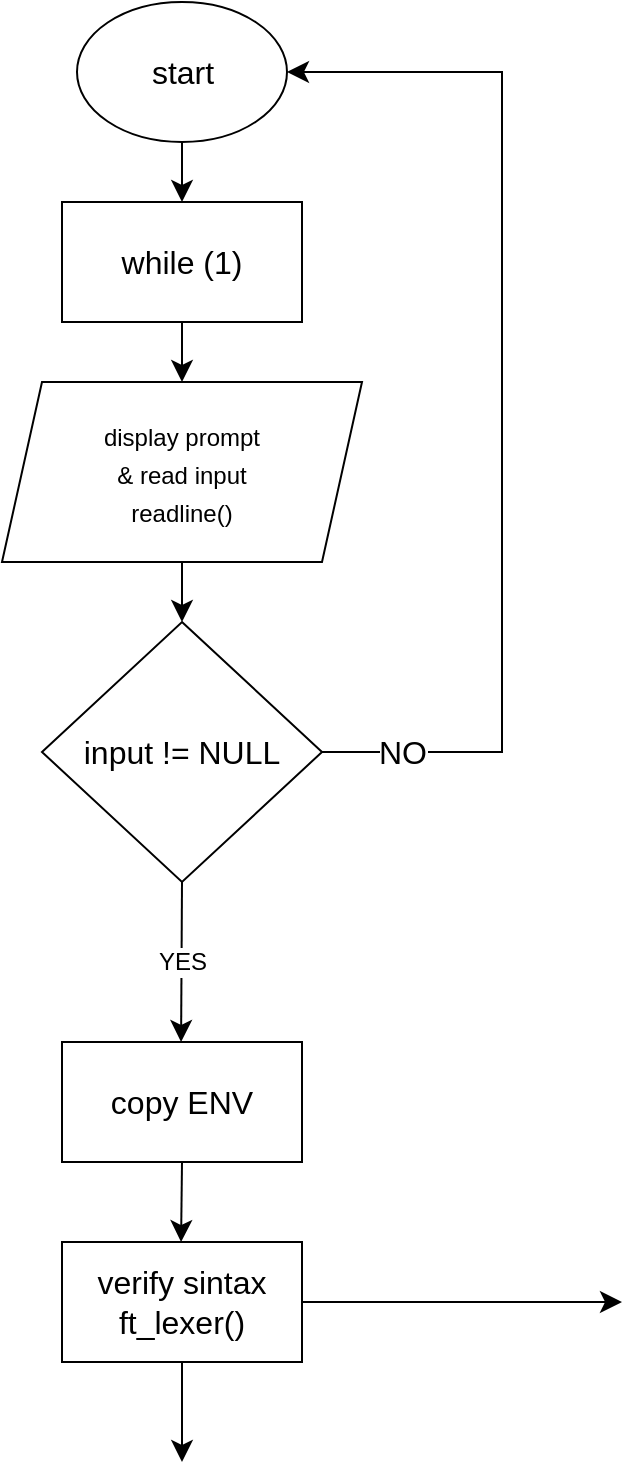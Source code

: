 <mxfile version="21.5.0" type="github" pages="3">
  <diagram name="Página-1" id="d-G08fzbihPEks3xF1cN">
    <mxGraphModel dx="1221" dy="717" grid="1" gridSize="10" guides="1" tooltips="1" connect="1" arrows="1" fold="1" page="1" pageScale="1" pageWidth="827" pageHeight="1169" math="0" shadow="0">
      <root>
        <mxCell id="0" />
        <mxCell id="1" parent="0" />
        <mxCell id="qyAm-WjNl37klucpEauy-3" style="edgeStyle=none;curved=1;rounded=0;orthogonalLoop=1;jettySize=auto;html=1;fontSize=12;startSize=8;endSize=8;" parent="1" source="qyAm-WjNl37klucpEauy-2" edge="1">
          <mxGeometry relative="1" as="geometry">
            <mxPoint x="150" y="130" as="targetPoint" />
          </mxGeometry>
        </mxCell>
        <mxCell id="qyAm-WjNl37klucpEauy-2" value="start" style="ellipse;whiteSpace=wrap;html=1;fontSize=16;" parent="1" vertex="1">
          <mxGeometry x="97.5" y="30" width="105" height="70" as="geometry" />
        </mxCell>
        <mxCell id="qyAm-WjNl37klucpEauy-10" style="edgeStyle=none;curved=1;rounded=0;orthogonalLoop=1;jettySize=auto;html=1;fontSize=12;startSize=8;endSize=8;" parent="1" source="qyAm-WjNl37klucpEauy-5" edge="1">
          <mxGeometry relative="1" as="geometry">
            <mxPoint x="150" y="340" as="targetPoint" />
          </mxGeometry>
        </mxCell>
        <mxCell id="qyAm-WjNl37klucpEauy-5" value="&lt;font style=&quot;font-size: 12px;&quot;&gt;display prompt &lt;br&gt;&amp;amp; read input&lt;br&gt;readline()&lt;br&gt;&lt;/font&gt;" style="shape=parallelogram;perimeter=parallelogramPerimeter;whiteSpace=wrap;html=1;fixedSize=1;fontSize=16;" parent="1" vertex="1">
          <mxGeometry x="60" y="220" width="180" height="90" as="geometry" />
        </mxCell>
        <mxCell id="qyAm-WjNl37klucpEauy-9" style="edgeStyle=none;curved=1;rounded=0;orthogonalLoop=1;jettySize=auto;html=1;exitX=0.5;exitY=1;exitDx=0;exitDy=0;fontSize=12;startSize=8;endSize=8;" parent="1" edge="1">
          <mxGeometry relative="1" as="geometry">
            <mxPoint x="150" y="220" as="targetPoint" />
            <mxPoint x="150" y="190" as="sourcePoint" />
          </mxGeometry>
        </mxCell>
        <mxCell id="qyAm-WjNl37klucpEauy-8" style="edgeStyle=none;curved=1;rounded=0;orthogonalLoop=1;jettySize=auto;html=1;entryX=0.5;entryY=0;entryDx=0;entryDy=0;fontSize=12;startSize=8;endSize=8;" parent="1" source="qyAm-WjNl37klucpEauy-5" target="qyAm-WjNl37klucpEauy-5" edge="1">
          <mxGeometry relative="1" as="geometry" />
        </mxCell>
        <mxCell id="qyAm-WjNl37klucpEauy-11" value="while (1)" style="rounded=0;whiteSpace=wrap;html=1;fontSize=16;" parent="1" vertex="1">
          <mxGeometry x="90" y="130" width="120" height="60" as="geometry" />
        </mxCell>
        <mxCell id="qyAm-WjNl37klucpEauy-18" style="edgeStyle=orthogonalEdgeStyle;rounded=0;orthogonalLoop=1;jettySize=auto;html=1;entryX=1;entryY=0.5;entryDx=0;entryDy=0;fontSize=12;startSize=8;endSize=8;" parent="1" source="qyAm-WjNl37klucpEauy-13" target="qyAm-WjNl37klucpEauy-2" edge="1">
          <mxGeometry relative="1" as="geometry">
            <Array as="points">
              <mxPoint x="310" y="405" />
              <mxPoint x="310" y="65" />
            </Array>
          </mxGeometry>
        </mxCell>
        <mxCell id="qyAm-WjNl37klucpEauy-19" value="NO" style="edgeLabel;html=1;align=center;verticalAlign=middle;resizable=0;points=[];fontSize=16;" parent="qyAm-WjNl37klucpEauy-18" vertex="1" connectable="0">
          <mxGeometry x="-0.78" relative="1" as="geometry">
            <mxPoint x="-19" as="offset" />
          </mxGeometry>
        </mxCell>
        <mxCell id="qyAm-WjNl37klucpEauy-25" value="YES" style="edgeStyle=none;curved=1;rounded=0;orthogonalLoop=1;jettySize=auto;html=1;exitX=0.5;exitY=1;exitDx=0;exitDy=0;fontSize=12;startSize=8;endSize=8;" parent="1" source="qyAm-WjNl37klucpEauy-13" edge="1">
          <mxGeometry relative="1" as="geometry">
            <mxPoint x="149.538" y="550" as="targetPoint" />
          </mxGeometry>
        </mxCell>
        <mxCell id="qyAm-WjNl37klucpEauy-13" value="input != NULL" style="rhombus;whiteSpace=wrap;html=1;fontSize=16;" parent="1" vertex="1">
          <mxGeometry x="80" y="340" width="140" height="130" as="geometry" />
        </mxCell>
        <mxCell id="qyAm-WjNl37klucpEauy-27" style="edgeStyle=none;curved=1;rounded=0;orthogonalLoop=1;jettySize=auto;html=1;exitX=0.5;exitY=1;exitDx=0;exitDy=0;fontSize=12;startSize=8;endSize=8;" parent="1" source="qyAm-WjNl37klucpEauy-26" edge="1">
          <mxGeometry relative="1" as="geometry">
            <mxPoint x="149.538" y="650" as="targetPoint" />
          </mxGeometry>
        </mxCell>
        <mxCell id="qyAm-WjNl37klucpEauy-26" value="copy ENV" style="rounded=0;whiteSpace=wrap;html=1;fontSize=16;" parent="1" vertex="1">
          <mxGeometry x="90" y="550" width="120" height="60" as="geometry" />
        </mxCell>
        <mxCell id="qyAm-WjNl37klucpEauy-29" style="edgeStyle=none;curved=1;rounded=0;orthogonalLoop=1;jettySize=auto;html=1;fontSize=12;startSize=8;endSize=8;" parent="1" source="qyAm-WjNl37klucpEauy-28" edge="1">
          <mxGeometry relative="1" as="geometry">
            <mxPoint x="150" y="760" as="targetPoint" />
          </mxGeometry>
        </mxCell>
        <mxCell id="qyAm-WjNl37klucpEauy-30" style="edgeStyle=none;curved=1;rounded=0;orthogonalLoop=1;jettySize=auto;html=1;fontSize=12;startSize=8;endSize=8;" parent="1" source="qyAm-WjNl37klucpEauy-28" edge="1">
          <mxGeometry relative="1" as="geometry">
            <mxPoint x="370" y="680" as="targetPoint" />
          </mxGeometry>
        </mxCell>
        <mxCell id="qyAm-WjNl37klucpEauy-28" value="verify sintax&lt;br&gt;ft_lexer()" style="rounded=0;whiteSpace=wrap;html=1;fontSize=16;" parent="1" vertex="1">
          <mxGeometry x="90" y="650" width="120" height="60" as="geometry" />
        </mxCell>
      </root>
    </mxGraphModel>
  </diagram>
  <diagram id="Qprp68rhqklpKkg2cdSj" name="Página-2">
    <mxGraphModel dx="1221" dy="717" grid="1" gridSize="10" guides="1" tooltips="1" connect="1" arrows="1" fold="1" page="1" pageScale="1" pageWidth="827" pageHeight="1169" math="0" shadow="0">
      <root>
        <mxCell id="0" />
        <mxCell id="1" parent="0" />
        <mxCell id="MOZbESNpBS5ECetd5NVV-1" value="ft_is_executable" style="rounded=0;whiteSpace=wrap;html=1;strokeColor=default;fontFamily=Helvetica;fontSize=12;fontColor=default;fillColor=default;" parent="1" vertex="1">
          <mxGeometry x="300" y="60" width="120" height="60" as="geometry" />
        </mxCell>
        <mxCell id="MOZbESNpBS5ECetd5NVV-2" value="" style="edgeStyle=orthogonalEdgeStyle;rounded=0;orthogonalLoop=1;jettySize=auto;html=1;fontFamily=Helvetica;fontSize=12;fontColor=default;" parent="1" source="MOZbESNpBS5ECetd5NVV-3" target="MOZbESNpBS5ECetd5NVV-12" edge="1">
          <mxGeometry relative="1" as="geometry" />
        </mxCell>
        <mxCell id="MOZbESNpBS5ECetd5NVV-3" value="&lt;div&gt;While (args)&lt;br&gt;&lt;/div&gt;" style="rounded=0;whiteSpace=wrap;html=1;strokeColor=default;fontFamily=Helvetica;fontSize=12;fontColor=default;fillColor=default;" parent="1" vertex="1">
          <mxGeometry x="300" y="400" width="120" height="60" as="geometry" />
        </mxCell>
        <mxCell id="MOZbESNpBS5ECetd5NVV-4" value="" style="edgeStyle=orthogonalEdgeStyle;rounded=0;orthogonalLoop=1;jettySize=auto;html=1;fontFamily=Helvetica;fontSize=12;fontColor=default;" parent="1" source="MOZbESNpBS5ECetd5NVV-7" target="MOZbESNpBS5ECetd5NVV-1" edge="1">
          <mxGeometry relative="1" as="geometry" />
        </mxCell>
        <mxCell id="MOZbESNpBS5ECetd5NVV-5" value="" style="edgeStyle=orthogonalEdgeStyle;rounded=0;orthogonalLoop=1;jettySize=auto;html=1;fontFamily=Helvetica;fontSize=12;fontColor=default;" parent="1" source="MOZbESNpBS5ECetd5NVV-7" target="MOZbESNpBS5ECetd5NVV-9" edge="1">
          <mxGeometry relative="1" as="geometry" />
        </mxCell>
        <mxCell id="MOZbESNpBS5ECetd5NVV-6" style="edgeStyle=orthogonalEdgeStyle;rounded=0;orthogonalLoop=1;jettySize=auto;html=1;fontFamily=Helvetica;fontSize=12;fontColor=default;" parent="1" source="MOZbESNpBS5ECetd5NVV-7" edge="1">
          <mxGeometry relative="1" as="geometry">
            <mxPoint x="300" y="420" as="targetPoint" />
            <Array as="points">
              <mxPoint x="240" y="210" />
              <mxPoint x="240" y="420" />
              <mxPoint x="300" y="420" />
            </Array>
          </mxGeometry>
        </mxCell>
        <mxCell id="MOZbESNpBS5ECetd5NVV-7" value="ft_is_absolute_path" style="rhombus;whiteSpace=wrap;html=1;strokeColor=default;fontFamily=Helvetica;fontSize=12;fontColor=default;fillColor=default;" parent="1" vertex="1">
          <mxGeometry x="290" y="160" width="140" height="100" as="geometry" />
        </mxCell>
        <mxCell id="MOZbESNpBS5ECetd5NVV-8" value="" style="edgeStyle=orthogonalEdgeStyle;rounded=0;orthogonalLoop=1;jettySize=auto;html=1;fontFamily=Helvetica;fontSize=12;fontColor=default;" parent="1" source="MOZbESNpBS5ECetd5NVV-9" target="MOZbESNpBS5ECetd5NVV-3" edge="1">
          <mxGeometry relative="1" as="geometry" />
        </mxCell>
        <mxCell id="MOZbESNpBS5ECetd5NVV-9" value="&lt;div&gt;Execve&lt;/div&gt;cmd &amp;gt; arg" style="shape=parallelogram;perimeter=parallelogramPerimeter;whiteSpace=wrap;html=1;fixedSize=1;strokeColor=default;fontFamily=Helvetica;fontSize=12;fontColor=default;fillColor=default;" parent="1" vertex="1">
          <mxGeometry x="300" y="300" width="120" height="60" as="geometry" />
        </mxCell>
        <mxCell id="MOZbESNpBS5ECetd5NVV-10" value="" style="edgeStyle=orthogonalEdgeStyle;rounded=0;orthogonalLoop=1;jettySize=auto;html=1;fontFamily=Helvetica;fontSize=12;fontColor=default;" parent="1" source="MOZbESNpBS5ECetd5NVV-12" target="MOZbESNpBS5ECetd5NVV-14" edge="1">
          <mxGeometry relative="1" as="geometry" />
        </mxCell>
        <mxCell id="MOZbESNpBS5ECetd5NVV-11" style="edgeStyle=orthogonalEdgeStyle;rounded=0;orthogonalLoop=1;jettySize=auto;html=1;entryX=0;entryY=0.75;entryDx=0;entryDy=0;fontFamily=Helvetica;fontSize=12;fontColor=default;exitX=0;exitY=0.5;exitDx=0;exitDy=0;" parent="1" source="MOZbESNpBS5ECetd5NVV-12" target="MOZbESNpBS5ECetd5NVV-3" edge="1">
          <mxGeometry relative="1" as="geometry">
            <Array as="points">
              <mxPoint x="240" y="550" />
              <mxPoint x="240" y="445" />
            </Array>
          </mxGeometry>
        </mxCell>
        <mxCell id="MOZbESNpBS5ECetd5NVV-12" value="Access Path" style="rhombus;whiteSpace=wrap;html=1;strokeColor=default;fontFamily=Helvetica;fontSize=12;fontColor=default;fillColor=default;" parent="1" vertex="1">
          <mxGeometry x="290" y="500" width="140" height="100" as="geometry" />
        </mxCell>
        <mxCell id="MOZbESNpBS5ECetd5NVV-13" style="edgeStyle=orthogonalEdgeStyle;rounded=0;orthogonalLoop=1;jettySize=auto;html=1;fontFamily=Helvetica;fontSize=12;fontColor=default;entryX=1;entryY=0.5;entryDx=0;entryDy=0;" parent="1" source="MOZbESNpBS5ECetd5NVV-14" target="MOZbESNpBS5ECetd5NVV-3" edge="1">
          <mxGeometry relative="1" as="geometry">
            <mxPoint x="480" y="430" as="targetPoint" />
            <Array as="points">
              <mxPoint x="480" y="670" />
              <mxPoint x="480" y="430" />
            </Array>
          </mxGeometry>
        </mxCell>
        <mxCell id="MOZbESNpBS5ECetd5NVV-14" value="&lt;div&gt;Execve&lt;/div&gt;cmd &amp;gt; arg" style="rounded=0;whiteSpace=wrap;html=1;strokeColor=default;fontFamily=Helvetica;fontSize=12;fontColor=default;fillColor=default;" parent="1" vertex="1">
          <mxGeometry x="300" y="640" width="120" height="60" as="geometry" />
        </mxCell>
      </root>
    </mxGraphModel>
  </diagram>
  <diagram id="iqNp8U1y-p15K29lWqLP" name="Página-3">
    <mxGraphModel dx="818" dy="712" grid="1" gridSize="10" guides="1" tooltips="1" connect="1" arrows="1" fold="1" page="1" pageScale="1" pageWidth="827" pageHeight="1169" math="0" shadow="0">
      <root>
        <mxCell id="0" />
        <mxCell id="1" parent="0" />
        <mxCell id="hJbq2ymdu4lzvRTnM6wE-7" style="edgeStyle=orthogonalEdgeStyle;rounded=0;orthogonalLoop=1;jettySize=auto;html=1;exitX=0.5;exitY=1;exitDx=0;exitDy=0;entryX=0.5;entryY=0;entryDx=0;entryDy=0;" edge="1" parent="1" source="hJbq2ymdu4lzvRTnM6wE-1" target="hJbq2ymdu4lzvRTnM6wE-14">
          <mxGeometry relative="1" as="geometry">
            <mxPoint x="260" y="220" as="targetPoint" />
          </mxGeometry>
        </mxCell>
        <mxCell id="hJbq2ymdu4lzvRTnM6wE-9" style="edgeStyle=orthogonalEdgeStyle;rounded=0;orthogonalLoop=1;jettySize=auto;html=1;entryX=0.5;entryY=0;entryDx=0;entryDy=0;" edge="1" parent="1" source="hJbq2ymdu4lzvRTnM6wE-1" target="hJbq2ymdu4lzvRTnM6wE-16">
          <mxGeometry relative="1" as="geometry">
            <mxPoint x="360" y="220" as="targetPoint" />
          </mxGeometry>
        </mxCell>
        <mxCell id="hJbq2ymdu4lzvRTnM6wE-13" style="edgeStyle=orthogonalEdgeStyle;rounded=0;orthogonalLoop=1;jettySize=auto;html=1;exitX=0.5;exitY=1;exitDx=0;exitDy=0;entryX=0.5;entryY=0;entryDx=0;entryDy=0;" edge="1" parent="1" source="hJbq2ymdu4lzvRTnM6wE-1" target="hJbq2ymdu4lzvRTnM6wE-17">
          <mxGeometry relative="1" as="geometry">
            <mxPoint x="460" y="220" as="targetPoint" />
          </mxGeometry>
        </mxCell>
        <mxCell id="hJbq2ymdu4lzvRTnM6wE-24" value="YES" style="edgeStyle=orthogonalEdgeStyle;rounded=0;orthogonalLoop=1;jettySize=auto;html=1;entryX=1;entryY=0;entryDx=0;entryDy=0;" edge="1" parent="1" source="hJbq2ymdu4lzvRTnM6wE-1" target="hJbq2ymdu4lzvRTnM6wE-17">
          <mxGeometry x="-0.75" relative="1" as="geometry">
            <mxPoint as="offset" />
          </mxGeometry>
        </mxCell>
        <mxCell id="hJbq2ymdu4lzvRTnM6wE-1" value="redirect" style="rhombus;whiteSpace=wrap;html=1;" vertex="1" parent="1">
          <mxGeometry x="320" y="50" width="80" height="80" as="geometry" />
        </mxCell>
        <mxCell id="hJbq2ymdu4lzvRTnM6wE-25" style="edgeStyle=orthogonalEdgeStyle;rounded=0;orthogonalLoop=1;jettySize=auto;html=1;entryX=0.5;entryY=0;entryDx=0;entryDy=0;" edge="1" parent="1" source="hJbq2ymdu4lzvRTnM6wE-14" target="hJbq2ymdu4lzvRTnM6wE-27">
          <mxGeometry relative="1" as="geometry">
            <mxPoint x="195" y="370" as="targetPoint" />
          </mxGeometry>
        </mxCell>
        <mxCell id="hJbq2ymdu4lzvRTnM6wE-14" value="here doc&lt;br&gt;&amp;lt;&amp;lt;" style="rounded=0;whiteSpace=wrap;html=1;" vertex="1" parent="1">
          <mxGeometry x="150" y="270" width="90" height="60" as="geometry" />
        </mxCell>
        <mxCell id="hJbq2ymdu4lzvRTnM6wE-16" value="redirect input&lt;br&gt;&amp;lt;" style="rounded=0;whiteSpace=wrap;html=1;" vertex="1" parent="1">
          <mxGeometry x="250" y="270" width="90" height="60" as="geometry" />
        </mxCell>
        <mxCell id="hJbq2ymdu4lzvRTnM6wE-17" value="redirect output&lt;br&gt;&amp;gt;" style="rounded=0;whiteSpace=wrap;html=1;" vertex="1" parent="1">
          <mxGeometry x="350" y="270" width="90" height="60" as="geometry" />
        </mxCell>
        <mxCell id="hJbq2ymdu4lzvRTnM6wE-22" value="double redirect output&lt;br&gt;&amp;lt;&amp;lt;" style="rounded=0;whiteSpace=wrap;html=1;" vertex="1" parent="1">
          <mxGeometry x="450" y="270" width="90" height="60" as="geometry" />
        </mxCell>
        <mxCell id="hJbq2ymdu4lzvRTnM6wE-42" style="edgeStyle=orthogonalEdgeStyle;rounded=0;orthogonalLoop=1;jettySize=auto;html=1;" edge="1" parent="1" source="hJbq2ymdu4lzvRTnM6wE-26">
          <mxGeometry relative="1" as="geometry">
            <mxPoint x="290" y="680" as="targetPoint" />
          </mxGeometry>
        </mxCell>
        <mxCell id="hJbq2ymdu4lzvRTnM6wE-26" value="open a &lt;br&gt;temporary file" style="rounded=0;whiteSpace=wrap;html=1;" vertex="1" parent="1">
          <mxGeometry x="230" y="585" width="120" height="60" as="geometry" />
        </mxCell>
        <mxCell id="hJbq2ymdu4lzvRTnM6wE-39" style="edgeStyle=orthogonalEdgeStyle;rounded=0;orthogonalLoop=1;jettySize=auto;html=1;" edge="1" parent="1" source="hJbq2ymdu4lzvRTnM6wE-27" target="hJbq2ymdu4lzvRTnM6wE-38">
          <mxGeometry relative="1" as="geometry" />
        </mxCell>
        <mxCell id="hJbq2ymdu4lzvRTnM6wE-27" value="display a prompt" style="rounded=0;whiteSpace=wrap;html=1;" vertex="1" parent="1">
          <mxGeometry x="50" y="370" width="120" height="60" as="geometry" />
        </mxCell>
        <mxCell id="hJbq2ymdu4lzvRTnM6wE-51" value="" style="edgeStyle=orthogonalEdgeStyle;rounded=0;orthogonalLoop=1;jettySize=auto;html=1;" edge="1" parent="1" source="hJbq2ymdu4lzvRTnM6wE-32" target="hJbq2ymdu4lzvRTnM6wE-50">
          <mxGeometry relative="1" as="geometry" />
        </mxCell>
        <mxCell id="hJbq2ymdu4lzvRTnM6wE-32" value="write str&lt;br&gt;into the file" style="rounded=0;whiteSpace=wrap;html=1;" vertex="1" parent="1">
          <mxGeometry x="230" y="680" width="120" height="60" as="geometry" />
        </mxCell>
        <mxCell id="hJbq2ymdu4lzvRTnM6wE-36" value="NO" style="edgeStyle=orthogonalEdgeStyle;rounded=0;orthogonalLoop=1;jettySize=auto;html=1;" edge="1" parent="1" source="hJbq2ymdu4lzvRTnM6wE-33">
          <mxGeometry relative="1" as="geometry">
            <mxPoint x="230" y="605" as="targetPoint" />
          </mxGeometry>
        </mxCell>
        <mxCell id="hJbq2ymdu4lzvRTnM6wE-46" value="YES" style="edgeStyle=orthogonalEdgeStyle;rounded=0;orthogonalLoop=1;jettySize=auto;html=1;" edge="1" parent="1" source="hJbq2ymdu4lzvRTnM6wE-33" target="hJbq2ymdu4lzvRTnM6wE-45">
          <mxGeometry relative="1" as="geometry" />
        </mxCell>
        <mxCell id="hJbq2ymdu4lzvRTnM6wE-33" value="input != EOF variable&amp;nbsp;" style="rhombus;whiteSpace=wrap;html=1;" vertex="1" parent="1">
          <mxGeometry x="55" y="550" width="110" height="110" as="geometry" />
        </mxCell>
        <mxCell id="hJbq2ymdu4lzvRTnM6wE-40" style="edgeStyle=orthogonalEdgeStyle;rounded=0;orthogonalLoop=1;jettySize=auto;html=1;" edge="1" parent="1" source="hJbq2ymdu4lzvRTnM6wE-38" target="hJbq2ymdu4lzvRTnM6wE-33">
          <mxGeometry relative="1" as="geometry" />
        </mxCell>
        <mxCell id="hJbq2ymdu4lzvRTnM6wE-38" value="read input&lt;br&gt;readline()" style="rounded=0;whiteSpace=wrap;html=1;" vertex="1" parent="1">
          <mxGeometry x="50" y="460" width="120" height="60" as="geometry" />
        </mxCell>
        <mxCell id="hJbq2ymdu4lzvRTnM6wE-47" style="edgeStyle=orthogonalEdgeStyle;rounded=0;orthogonalLoop=1;jettySize=auto;html=1;entryX=0;entryY=0.5;entryDx=0;entryDy=0;" edge="1" parent="1" source="hJbq2ymdu4lzvRTnM6wE-45" target="hJbq2ymdu4lzvRTnM6wE-33">
          <mxGeometry relative="1" as="geometry">
            <Array as="points">
              <mxPoint x="20" y="760" />
              <mxPoint x="20" y="605" />
            </Array>
          </mxGeometry>
        </mxCell>
        <mxCell id="hJbq2ymdu4lzvRTnM6wE-45" value="join str + new input" style="whiteSpace=wrap;html=1;" vertex="1" parent="1">
          <mxGeometry x="50" y="730" width="120" height="60" as="geometry" />
        </mxCell>
        <mxCell id="hJbq2ymdu4lzvRTnM6wE-50" value="change command standard input&lt;br&gt;(cmd.in)" style="whiteSpace=wrap;html=1;rounded=0;" vertex="1" parent="1">
          <mxGeometry x="230" y="780" width="120" height="60" as="geometry" />
        </mxCell>
      </root>
    </mxGraphModel>
  </diagram>
</mxfile>
